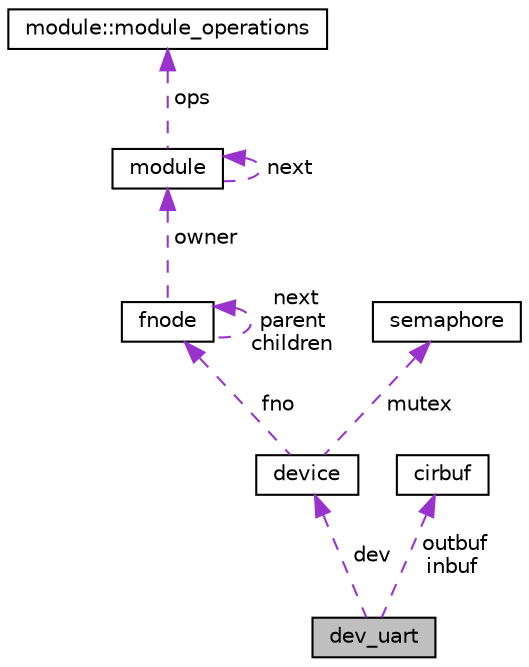 digraph "dev_uart"
{
  edge [fontname="Helvetica",fontsize="10",labelfontname="Helvetica",labelfontsize="10"];
  node [fontname="Helvetica",fontsize="10",shape=record];
  Node1 [label="dev_uart",height=0.2,width=0.4,color="black", fillcolor="grey75", style="filled", fontcolor="black"];
  Node2 -> Node1 [dir="back",color="darkorchid3",fontsize="10",style="dashed",label=" dev" ,fontname="Helvetica"];
  Node2 [label="device",height=0.2,width=0.4,color="black", fillcolor="white", style="filled",URL="$structdevice.html"];
  Node3 -> Node2 [dir="back",color="darkorchid3",fontsize="10",style="dashed",label=" fno" ,fontname="Helvetica"];
  Node3 [label="fnode",height=0.2,width=0.4,color="black", fillcolor="white", style="filled",URL="$structfnode.html"];
  Node3 -> Node3 [dir="back",color="darkorchid3",fontsize="10",style="dashed",label=" next\nparent\nchildren" ,fontname="Helvetica"];
  Node4 -> Node3 [dir="back",color="darkorchid3",fontsize="10",style="dashed",label=" owner" ,fontname="Helvetica"];
  Node4 [label="module",height=0.2,width=0.4,color="black", fillcolor="white", style="filled",URL="$structmodule.html"];
  Node5 -> Node4 [dir="back",color="darkorchid3",fontsize="10",style="dashed",label=" ops" ,fontname="Helvetica"];
  Node5 [label="module::module_operations",height=0.2,width=0.4,color="black", fillcolor="white", style="filled",URL="$structmodule_1_1module__operations.html"];
  Node4 -> Node4 [dir="back",color="darkorchid3",fontsize="10",style="dashed",label=" next" ,fontname="Helvetica"];
  Node6 -> Node2 [dir="back",color="darkorchid3",fontsize="10",style="dashed",label=" mutex" ,fontname="Helvetica"];
  Node6 [label="semaphore",height=0.2,width=0.4,color="black", fillcolor="white", style="filled",URL="$structsemaphore.html"];
  Node7 -> Node1 [dir="back",color="darkorchid3",fontsize="10",style="dashed",label=" outbuf\ninbuf" ,fontname="Helvetica"];
  Node7 [label="cirbuf",height=0.2,width=0.4,color="black", fillcolor="white", style="filled",URL="$structcirbuf.html"];
}
